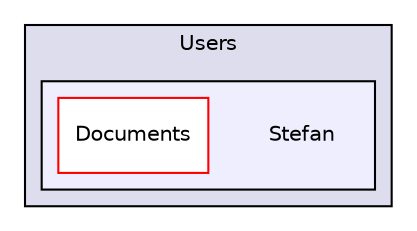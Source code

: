 digraph "C:/Users/Stefan" {
  compound=true
  node [ fontsize="10", fontname="Helvetica"];
  edge [ labelfontsize="10", labelfontname="Helvetica"];
  subgraph clusterdir_8ceffd4ee35c3518d4e8bdc7e638efe8 {
    graph [ bgcolor="#ddddee", pencolor="black", label="Users" fontname="Helvetica", fontsize="10", URL="dir_8ceffd4ee35c3518d4e8bdc7e638efe8.html"]
  subgraph clusterdir_0c899e54c7ce580a91daaf8c9a785bbf {
    graph [ bgcolor="#eeeeff", pencolor="black", label="" URL="dir_0c899e54c7ce580a91daaf8c9a785bbf.html"];
    dir_0c899e54c7ce580a91daaf8c9a785bbf [shape=plaintext label="Stefan"];
    dir_34b8779e384de29838acab2b8c72ef92 [shape=box label="Documents" color="red" fillcolor="white" style="filled" URL="dir_34b8779e384de29838acab2b8c72ef92.html"];
  }
  }
}

